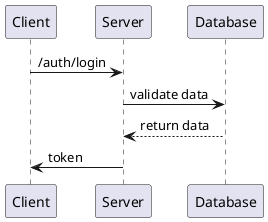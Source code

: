 @startuml
Client -> Server: /auth/login
Server -> Database: validate data
Database --> Server: return data
Server -> Client: token
@enduml
